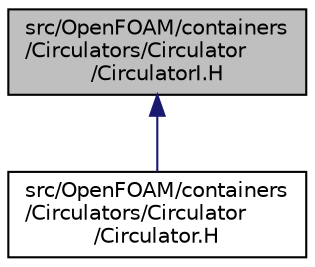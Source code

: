 digraph "src/OpenFOAM/containers/Circulators/Circulator/CirculatorI.H"
{
  bgcolor="transparent";
  edge [fontname="Helvetica",fontsize="10",labelfontname="Helvetica",labelfontsize="10"];
  node [fontname="Helvetica",fontsize="10",shape=record];
  Node1 [label="src/OpenFOAM/containers\l/Circulators/Circulator\l/CirculatorI.H",height=0.2,width=0.4,color="black", fillcolor="grey75", style="filled", fontcolor="black"];
  Node1 -> Node2 [dir="back",color="midnightblue",fontsize="10",style="solid",fontname="Helvetica"];
  Node2 [label="src/OpenFOAM/containers\l/Circulators/Circulator\l/Circulator.H",height=0.2,width=0.4,color="black",URL="$a07551.html"];
}
